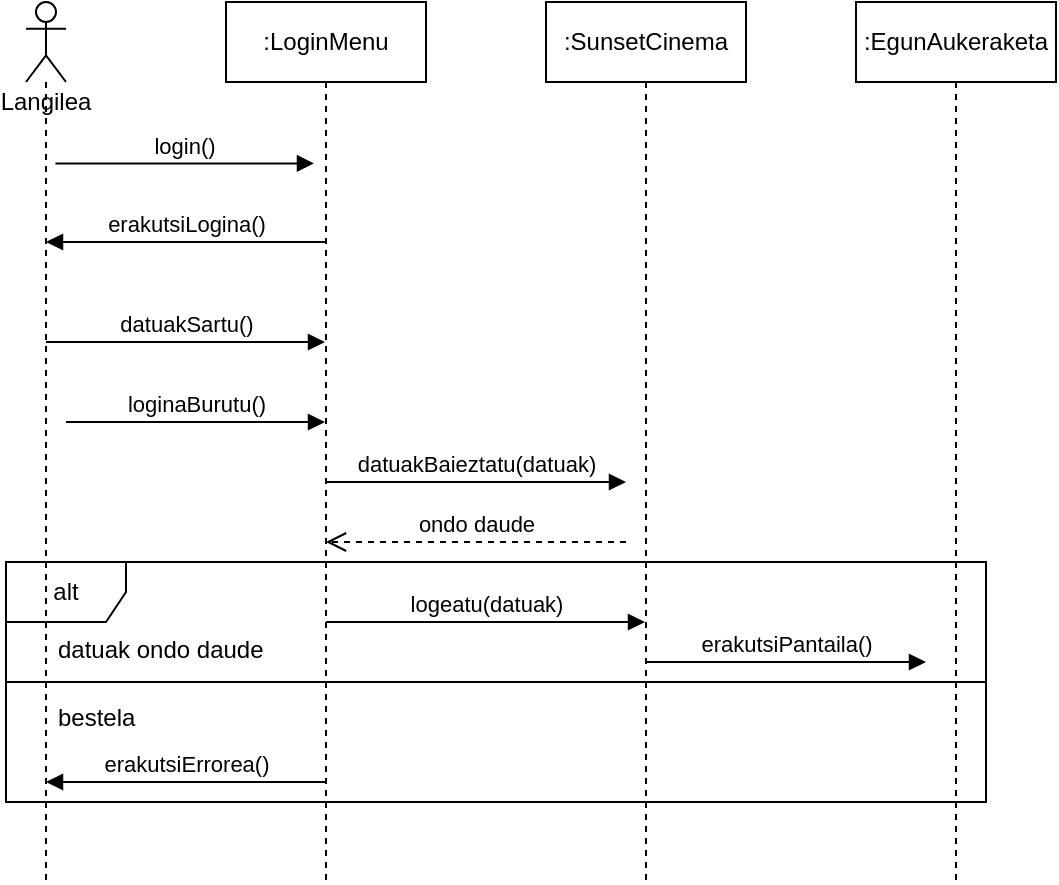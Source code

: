 <mxfile version="17.2.4" type="device"><diagram name="Page-1" id="c4acf3e9-155e-7222-9cf6-157b1a14988f"><mxGraphModel dx="782" dy="738" grid="1" gridSize="10" guides="1" tooltips="1" connect="1" arrows="1" fold="1" page="1" pageScale="1" pageWidth="850" pageHeight="1100" background="none" math="0" shadow="0"><root><mxCell id="0"/><mxCell id="1" parent="0"/><mxCell id="Obw-gp9KKRJOyBcDDV9C-32" value="alt" style="shape=umlFrame;whiteSpace=wrap;html=1;" parent="1" vertex="1"><mxGeometry x="20" y="320" width="490" height="120" as="geometry"/></mxCell><mxCell id="Obw-gp9KKRJOyBcDDV9C-5" value="Langilea" style="shape=umlLifeline;participant=umlActor;perimeter=lifelinePerimeter;whiteSpace=wrap;html=1;container=1;collapsible=0;recursiveResize=0;verticalAlign=top;spacingTop=36;outlineConnect=0;" parent="1" vertex="1"><mxGeometry x="30" y="40" width="20" height="440" as="geometry"/></mxCell><mxCell id="Obw-gp9KKRJOyBcDDV9C-6" value=":LoginMenu" style="shape=umlLifeline;perimeter=lifelinePerimeter;whiteSpace=wrap;html=1;container=1;collapsible=0;recursiveResize=0;outlineConnect=0;" parent="1" vertex="1"><mxGeometry x="130" y="40" width="100" height="440" as="geometry"/></mxCell><mxCell id="Obw-gp9KKRJOyBcDDV9C-28" value="logeatu(datuak)" style="html=1;verticalAlign=bottom;endArrow=block;rounded=0;" parent="Obw-gp9KKRJOyBcDDV9C-6" target="Obw-gp9KKRJOyBcDDV9C-7" edge="1"><mxGeometry width="80" relative="1" as="geometry"><mxPoint x="50" y="310" as="sourcePoint"/><mxPoint x="130" y="310" as="targetPoint"/></mxGeometry></mxCell><mxCell id="Obw-gp9KKRJOyBcDDV9C-48" value="loginaBurutu()" style="html=1;verticalAlign=bottom;endArrow=block;rounded=0;" parent="Obw-gp9KKRJOyBcDDV9C-6" edge="1"><mxGeometry width="80" relative="1" as="geometry"><mxPoint x="-80" y="210.0" as="sourcePoint"/><mxPoint x="49.5" y="210.0" as="targetPoint"/></mxGeometry></mxCell><mxCell id="Obw-gp9KKRJOyBcDDV9C-7" value=":SunsetCinema" style="shape=umlLifeline;perimeter=lifelinePerimeter;whiteSpace=wrap;html=1;container=1;collapsible=0;recursiveResize=0;outlineConnect=0;" parent="1" vertex="1"><mxGeometry x="290" y="40" width="100" height="440" as="geometry"/></mxCell><mxCell id="Obw-gp9KKRJOyBcDDV9C-30" value="erakutsiPantaila()" style="html=1;verticalAlign=bottom;endArrow=block;rounded=0;" parent="Obw-gp9KKRJOyBcDDV9C-7" edge="1"><mxGeometry width="80" relative="1" as="geometry"><mxPoint x="50" y="330" as="sourcePoint"/><mxPoint x="190" y="330" as="targetPoint"/></mxGeometry></mxCell><mxCell id="Obw-gp9KKRJOyBcDDV9C-10" value="login()" style="html=1;verticalAlign=bottom;endArrow=block;rounded=0;exitX=0.971;exitY=0.051;exitDx=0;exitDy=0;exitPerimeter=0;entryX=-0.1;entryY=0.119;entryDx=0;entryDy=0;entryPerimeter=0;" parent="1" edge="1"><mxGeometry width="80" relative="1" as="geometry"><mxPoint x="44.71" y="120.71" as="sourcePoint"/><mxPoint x="174" y="120.71" as="targetPoint"/></mxGeometry></mxCell><mxCell id="Obw-gp9KKRJOyBcDDV9C-21" value="datuakSartu()" style="html=1;verticalAlign=bottom;endArrow=block;rounded=0;" parent="1" source="Obw-gp9KKRJOyBcDDV9C-5" target="Obw-gp9KKRJOyBcDDV9C-6" edge="1"><mxGeometry width="80" relative="1" as="geometry"><mxPoint x="50" y="189.71" as="sourcePoint"/><mxPoint x="130" y="189.71" as="targetPoint"/><Array as="points"><mxPoint x="70" y="210"/></Array></mxGeometry></mxCell><mxCell id="Obw-gp9KKRJOyBcDDV9C-24" value="datuakBaieztatu(datuak)" style="html=1;verticalAlign=bottom;endArrow=block;rounded=0;" parent="1" source="Obw-gp9KKRJOyBcDDV9C-6" edge="1"><mxGeometry width="80" relative="1" as="geometry"><mxPoint x="220" y="280" as="sourcePoint"/><mxPoint x="330" y="280" as="targetPoint"/></mxGeometry></mxCell><mxCell id="Obw-gp9KKRJOyBcDDV9C-25" value="ondo daude" style="html=1;verticalAlign=bottom;endArrow=open;dashed=1;endSize=8;rounded=0;" parent="1" target="Obw-gp9KKRJOyBcDDV9C-6" edge="1"><mxGeometry relative="1" as="geometry"><mxPoint x="330" y="310" as="sourcePoint"/><mxPoint x="250" y="310" as="targetPoint"/></mxGeometry></mxCell><mxCell id="Obw-gp9KKRJOyBcDDV9C-29" value=":EgunAukeraketa" style="shape=umlLifeline;perimeter=lifelinePerimeter;whiteSpace=wrap;html=1;container=1;collapsible=0;recursiveResize=0;outlineConnect=0;" parent="1" vertex="1"><mxGeometry x="445" y="40" width="100" height="440" as="geometry"/></mxCell><mxCell id="Obw-gp9KKRJOyBcDDV9C-34" value="erakutsiErrorea()" style="html=1;verticalAlign=bottom;endArrow=block;rounded=0;" parent="1" edge="1"><mxGeometry width="80" relative="1" as="geometry"><mxPoint x="180" y="430" as="sourcePoint"/><mxPoint x="40" y="430" as="targetPoint"/></mxGeometry></mxCell><mxCell id="Obw-gp9KKRJOyBcDDV9C-38" value="" style="line;strokeWidth=1;fillColor=none;align=left;verticalAlign=middle;spacingTop=-1;spacingLeft=3;spacingRight=3;rotatable=0;labelPosition=right;points=[];portConstraint=eastwest;" parent="1" vertex="1"><mxGeometry x="20" y="376" width="490" height="8" as="geometry"/></mxCell><mxCell id="Obw-gp9KKRJOyBcDDV9C-41" value="datuak ondo daude" style="text;strokeColor=none;fillColor=none;align=left;verticalAlign=top;spacingLeft=4;spacingRight=4;overflow=hidden;rotatable=0;points=[[0,0.5],[1,0.5]];portConstraint=eastwest;" parent="1" vertex="1"><mxGeometry x="40" y="350" width="120" height="26" as="geometry"/></mxCell><mxCell id="Obw-gp9KKRJOyBcDDV9C-43" value="bestela" style="text;strokeColor=none;fillColor=none;align=left;verticalAlign=top;spacingLeft=4;spacingRight=4;overflow=hidden;rotatable=0;points=[[0,0.5],[1,0.5]];portConstraint=eastwest;" parent="1" vertex="1"><mxGeometry x="40" y="384" width="50" height="26" as="geometry"/></mxCell><mxCell id="Obw-gp9KKRJOyBcDDV9C-49" value="erakutsiLogina()" style="html=1;verticalAlign=bottom;endArrow=block;rounded=0;" parent="1" edge="1"><mxGeometry width="80" relative="1" as="geometry"><mxPoint x="180" y="160" as="sourcePoint"/><mxPoint x="40" y="160" as="targetPoint"/></mxGeometry></mxCell></root></mxGraphModel></diagram></mxfile>